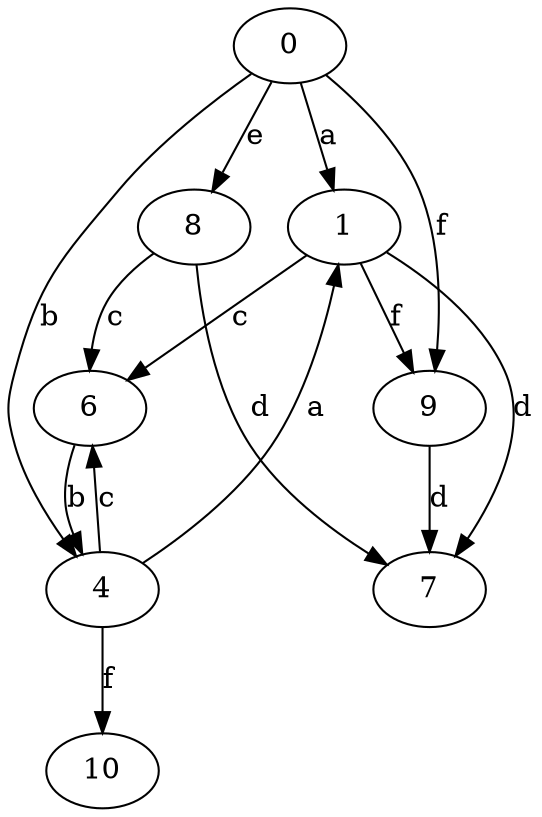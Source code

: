 strict digraph  {
0;
1;
4;
6;
7;
8;
9;
10;
0 -> 1  [label=a];
0 -> 4  [label=b];
0 -> 8  [label=e];
0 -> 9  [label=f];
1 -> 6  [label=c];
1 -> 7  [label=d];
1 -> 9  [label=f];
4 -> 1  [label=a];
4 -> 6  [label=c];
4 -> 10  [label=f];
6 -> 4  [label=b];
8 -> 6  [label=c];
8 -> 7  [label=d];
9 -> 7  [label=d];
}

